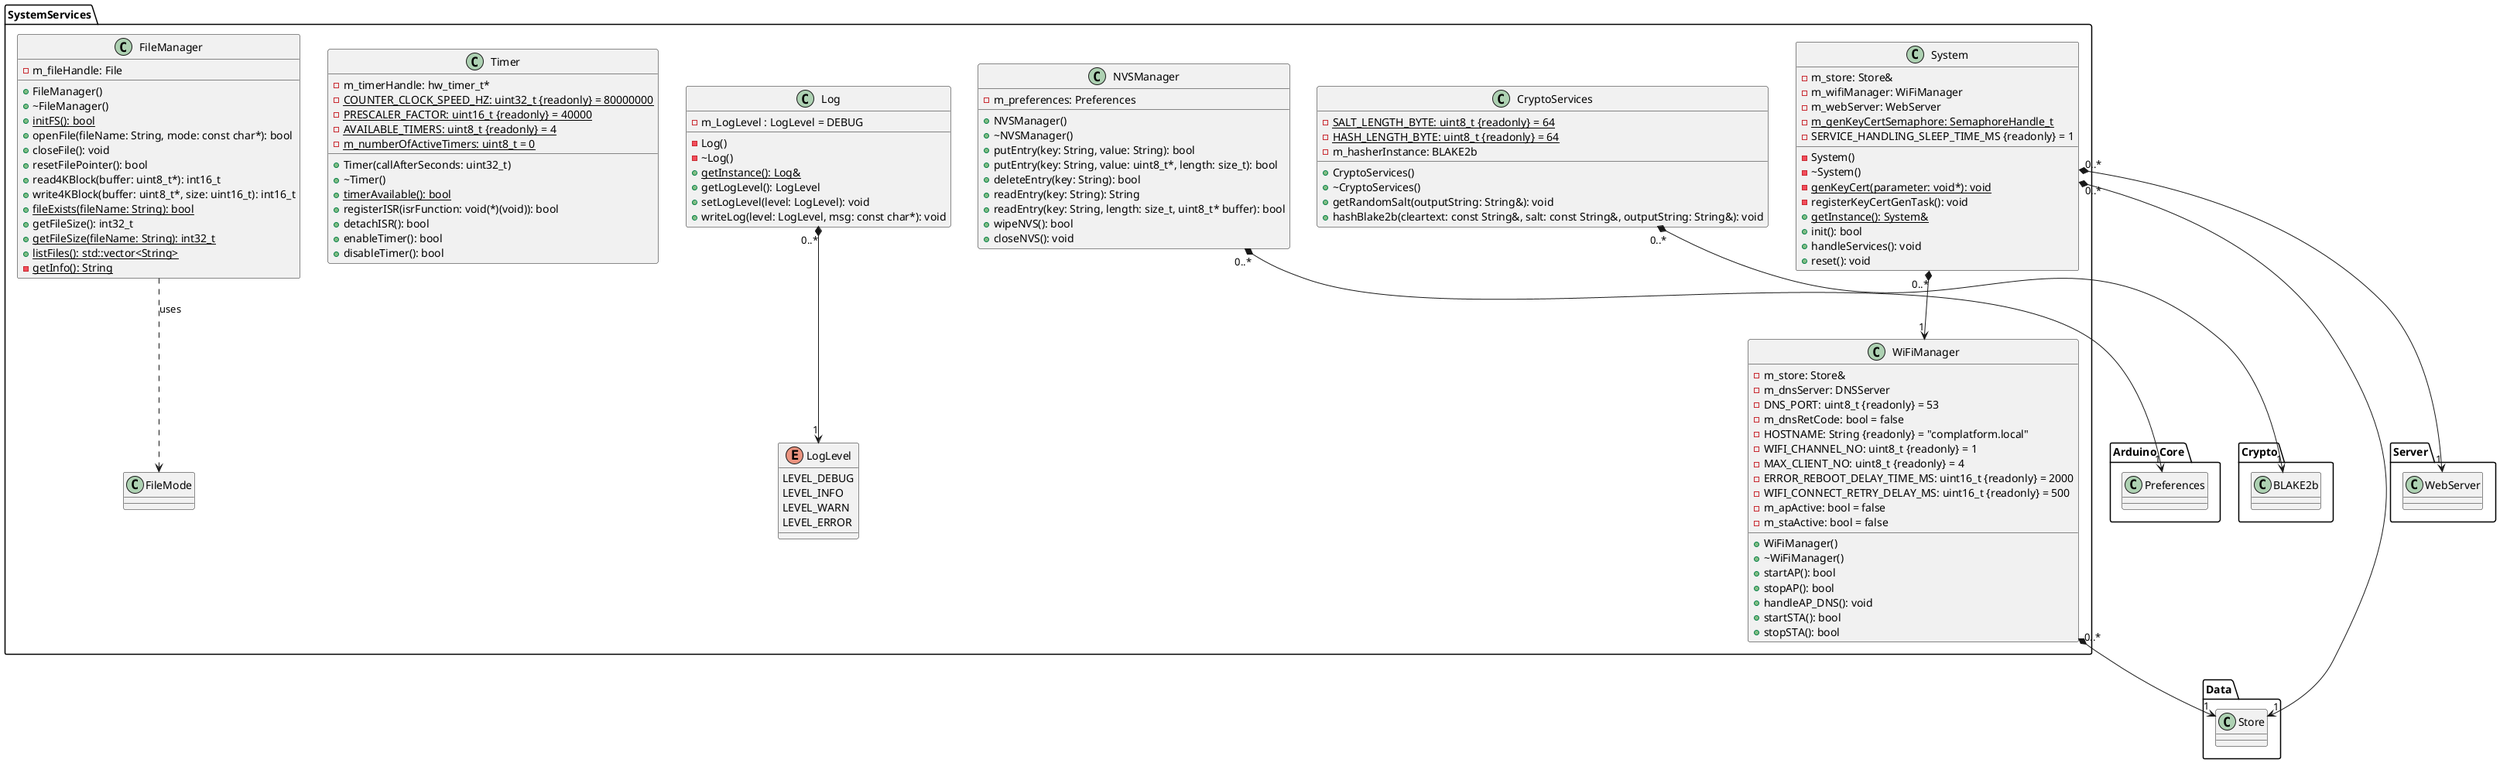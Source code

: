 @startuml
package Data
{
    class Store
}

package "Arduino Core"
{
    class Preferences
}

package "Crypto"
{
    class BLAKE2b
}

package Server
{
    class WebServer
}

package SystemServices {
    enum LogLevel
    {
        LEVEL_DEBUG
        LEVEL_INFO
        LEVEL_WARN
        LEVEL_ERROR
    }

    class Log
    {
        - m_LogLevel : LogLevel = DEBUG

        - Log()
        - ~Log()
        {static} + getInstance(): Log&
        + getLogLevel(): LogLevel
        + setLogLevel(level: LogLevel): void
        + writeLog(level: LogLevel, msg: const char*): void
    }
    Log "0..*" *--> "1" LogLevel

    class NVSManager
    {
        - m_preferences: Preferences

        + NVSManager()
        + ~NVSManager()
        + putEntry(key: String, value: String): bool
        + putEntry(key: String, value: uint8_t*, length: size_t): bool
        + deleteEntry(key: String): bool
        + readEntry(key: String): String
        + readEntry(key: String, length: size_t, uint8_t* buffer): bool
        + wipeNVS(): bool
        + closeNVS(): void
    }
    NVSManager "0..*" *--> "1" Preferences

    class FileManager
    {
        - m_fileHandle: File
        + FileManager()
        + ~FileManager()
        + {static} initFS(): bool
        + openFile(fileName: String, mode: const char*): bool
        + closeFile(): void
        + resetFilePointer(): bool
        + read4KBlock(buffer: uint8_t*): int16_t
        + write4KBlock(buffer: uint8_t*, size: uint16_t): int16_t
        + {static} fileExists(fileName: String): bool
        + getFileSize(): int32_t
        + {static} getFileSize(fileName: String): int32_t
        + {static} listFiles(): std::vector<String>
        - {static} getInfo(): String
    }
    FileManager ..> FileMode : uses

    class CryptoServices
    {
        - {static} SALT_LENGTH_BYTE: uint8_t {readonly} = 64
        - {static} HASH_LENGTH_BYTE: uint8_t {readonly} = 64
        - m_hasherInstance: BLAKE2b
        + CryptoServices()
        + ~CryptoServices()
        + getRandomSalt(outputString: String&): void
        + hashBlake2b(cleartext: const String&, salt: const String&, outputString: String&): void
    }
    CryptoServices "0..*" *--> "1" BLAKE2b

    class Timer
    {
        - m_timerHandle: hw_timer_t*
        - {static} COUNTER_CLOCK_SPEED_HZ: uint32_t {readonly} = 80000000
        - {static} PRESCALER_FACTOR: uint16_t {readonly} = 40000
        - {static} AVAILABLE_TIMERS: uint8_t {readonly} = 4
        - {static} m_numberOfActiveTimers: uint8_t = 0
        + Timer(callAfterSeconds: uint32_t)
        + ~Timer()
        + {static} timerAvailable(): bool
        + registerISR(isrFunction: void(*)(void)): bool
        + detachISR(): bool
        + enableTimer(): bool
        + disableTimer(): bool
    }

    class WiFiManager
    {
        - m_store: Store&
        - m_dnsServer: DNSServer
        - DNS_PORT: uint8_t {readonly} = 53
        - m_dnsRetCode: bool = false
        - HOSTNAME: String {readonly} = "complatform.local"
        - WIFI_CHANNEL_NO: uint8_t {readonly} = 1
        - MAX_CLIENT_NO: uint8_t {readonly} = 4
        - ERROR_REBOOT_DELAY_TIME_MS: uint16_t {readonly} = 2000
        - WIFI_CONNECT_RETRY_DELAY_MS: uint16_t {readonly} = 500
        - m_apActive: bool = false
        - m_staActive: bool = false
        + WiFiManager()
        + ~WiFiManager()
        + startAP(): bool
        + stopAP(): bool
        + handleAP_DNS(): void
        + startSTA(): bool
        + stopSTA(): bool
    }
    WiFiManager "0..*" *--> "1" Store

    class System
    {
        - m_store: Store&
        - m_wifiManager: WiFiManager
        - m_webServer: WebServer
        - {static} m_genKeyCertSemaphore: SemaphoreHandle_t
        - SERVICE_HANDLING_SLEEP_TIME_MS {readonly} = 1
        - System()
        - ~System()
        - {static} genKeyCert(parameter: void*): void
        - registerKeyCertGenTask(): void
        + {static} getInstance(): System&
        + init(): bool
        + handleServices(): void
        + reset(): void
    }
    System "0..*" *--> "1" WiFiManager
    System "0..*" *--> "1" Store
    System "0..*" *--> "1" WebServer
}
@enduml
